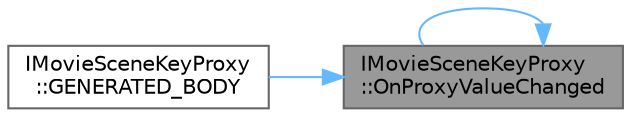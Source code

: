 digraph "IMovieSceneKeyProxy::OnProxyValueChanged"
{
 // INTERACTIVE_SVG=YES
 // LATEX_PDF_SIZE
  bgcolor="transparent";
  edge [fontname=Helvetica,fontsize=10,labelfontname=Helvetica,labelfontsize=10];
  node [fontname=Helvetica,fontsize=10,shape=box,height=0.2,width=0.4];
  rankdir="RL";
  Node1 [id="Node000001",label="IMovieSceneKeyProxy\l::OnProxyValueChanged",height=0.2,width=0.4,color="gray40", fillcolor="grey60", style="filled", fontcolor="black",tooltip="Implementation function that sets the underlying key time/value to the specified values if possible."];
  Node1 -> Node2 [id="edge1_Node000001_Node000002",dir="back",color="steelblue1",style="solid",tooltip=" "];
  Node2 [id="Node000002",label="IMovieSceneKeyProxy\l::GENERATED_BODY",height=0.2,width=0.4,color="grey40", fillcolor="white", style="filled",URL="$da/dd7/classIMovieSceneKeyProxy.html#af0449f04ea08a0702e05e711e17721f6",tooltip="To be called by the edit interface to update this instance's properties with the underlying raw data."];
  Node1 -> Node1 [id="edge2_Node000001_Node000001",dir="back",color="steelblue1",style="solid",tooltip=" "];
}
